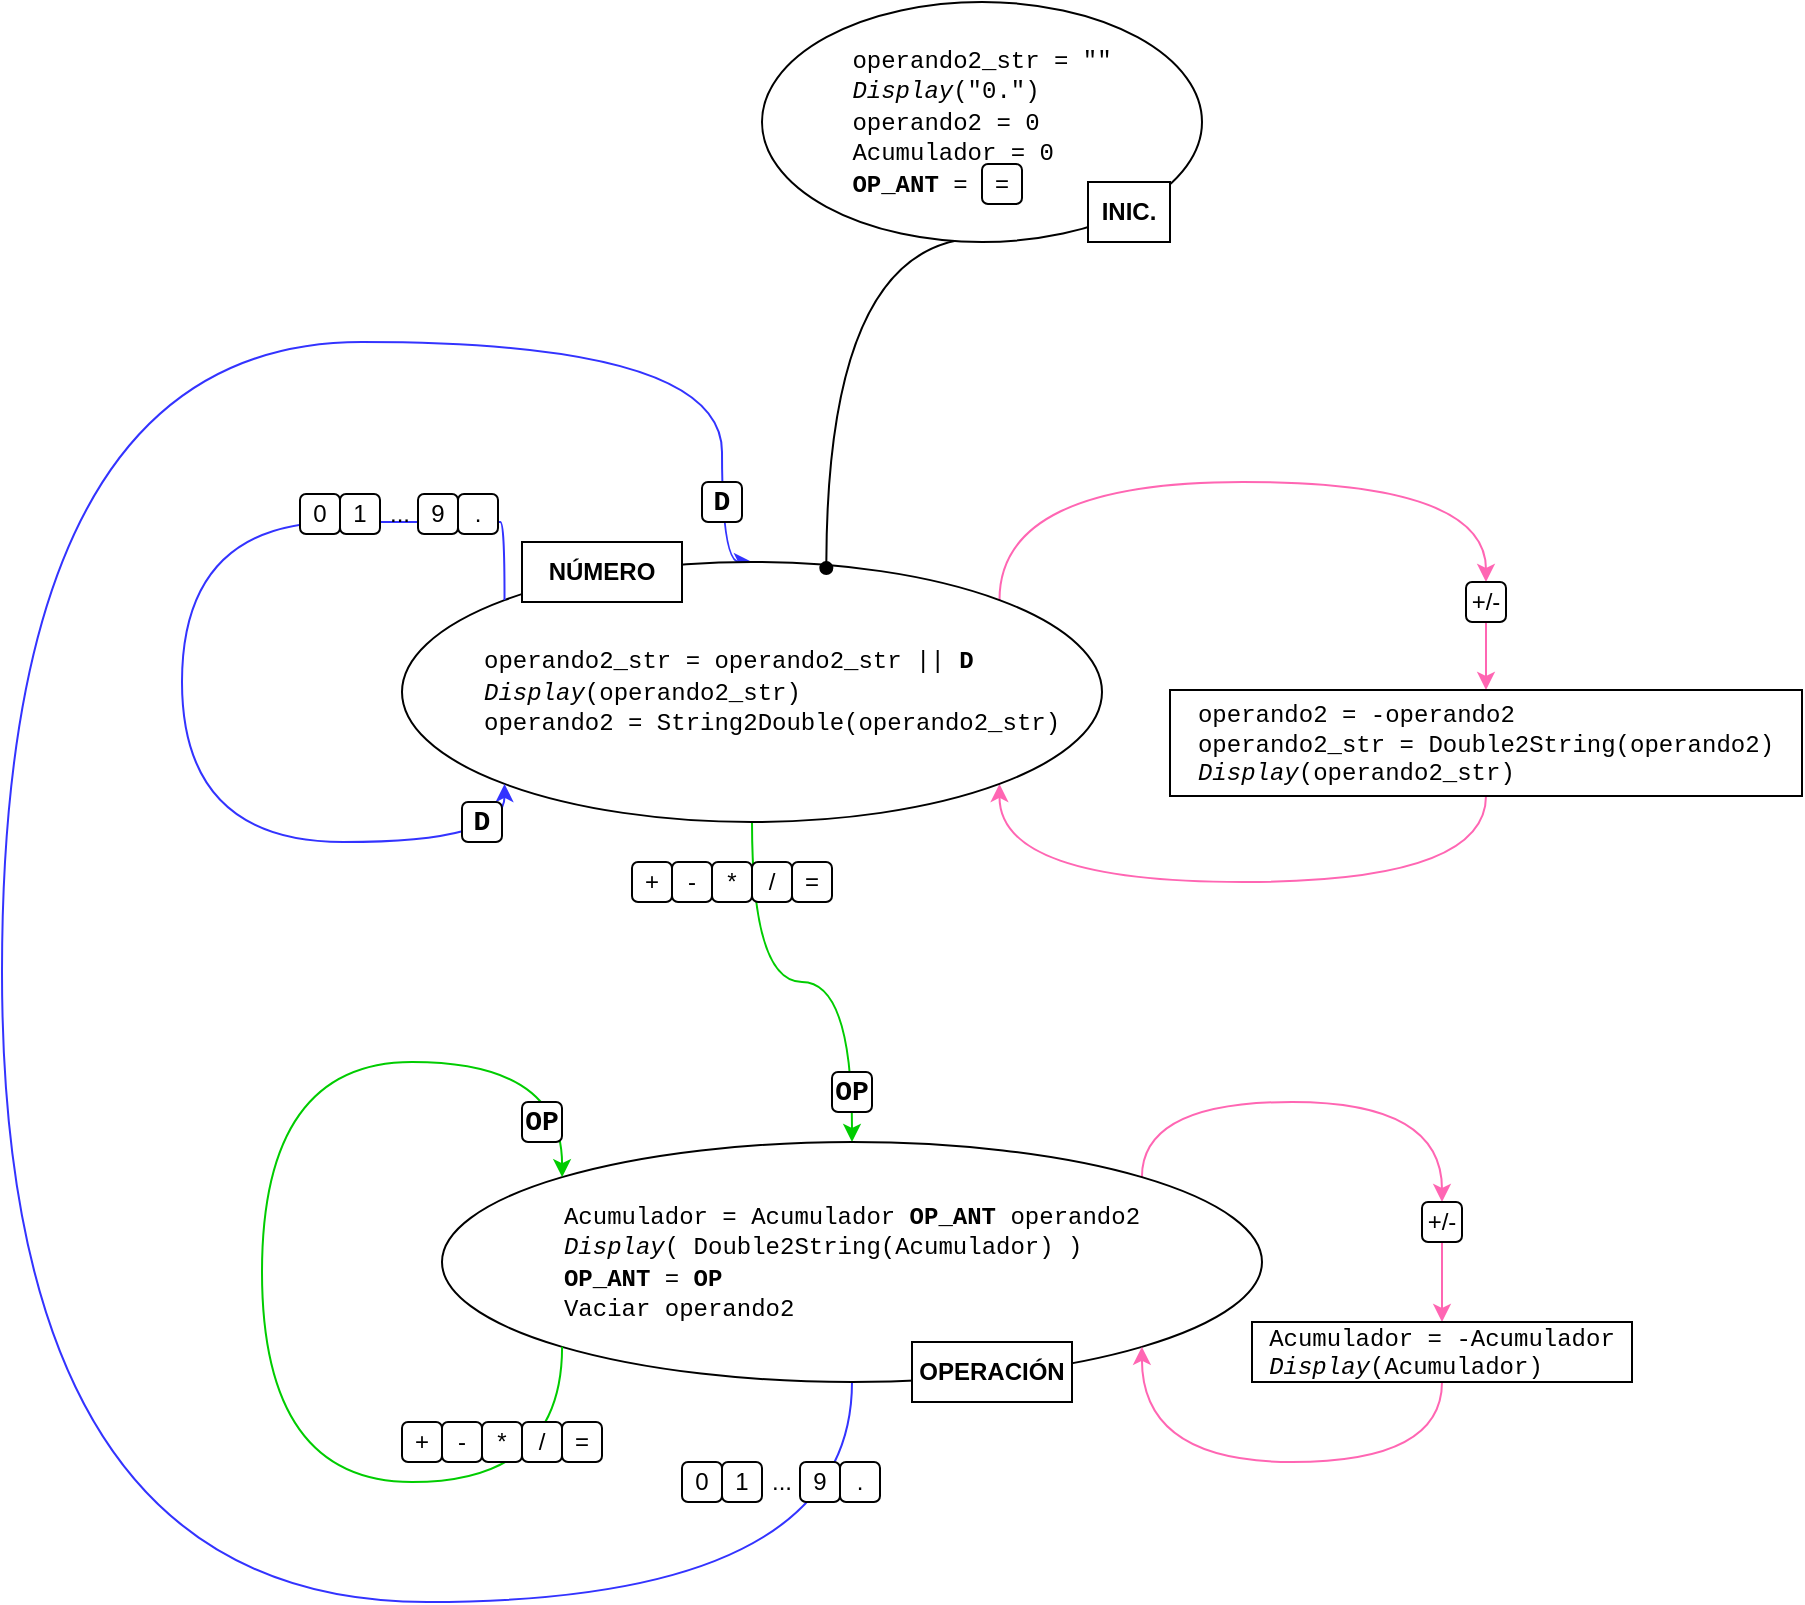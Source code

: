 <mxfile version="16.4.0" type="device"><diagram id="L8thI6CHuWxHwXE9Q-TW" name="Página-1"><mxGraphModel dx="1092" dy="886" grid="1" gridSize="10" guides="1" tooltips="1" connect="1" arrows="1" fold="1" page="1" pageScale="1" pageWidth="827" pageHeight="1169" math="0" shadow="0"><root><mxCell id="0"/><mxCell id="1" parent="0"/><mxCell id="GeroCzY6ds9SmLWUDVmK-10" style="edgeStyle=orthogonalEdgeStyle;curved=1;rounded=0;orthogonalLoop=1;jettySize=auto;html=1;exitX=0.5;exitY=1;exitDx=0;exitDy=0;strokeColor=#00CC00;" parent="1" source="GeroCzY6ds9SmLWUDVmK-24" target="GeroCzY6ds9SmLWUDVmK-9" edge="1"><mxGeometry relative="1" as="geometry"><mxPoint x="540" y="450" as="sourcePoint"/></mxGeometry></mxCell><mxCell id="GeroCzY6ds9SmLWUDVmK-45" style="edgeStyle=orthogonalEdgeStyle;curved=1;rounded=0;orthogonalLoop=1;jettySize=auto;html=1;exitX=0.5;exitY=1;exitDx=0;exitDy=0;entryX=0.5;entryY=0;entryDx=0;entryDy=0;startArrow=none;startFill=0;endArrow=classic;endFill=1;strokeColor=#3333FF;" parent="1" source="GeroCzY6ds9SmLWUDVmK-9" target="GeroCzY6ds9SmLWUDVmK-24" edge="1"><mxGeometry relative="1" as="geometry"><Array as="points"><mxPoint x="545" y="830"/><mxPoint x="120" y="830"/><mxPoint x="120" y="200"/><mxPoint x="480" y="200"/></Array></mxGeometry></mxCell><mxCell id="GeroCzY6ds9SmLWUDVmK-60" style="edgeStyle=orthogonalEdgeStyle;curved=1;rounded=0;orthogonalLoop=1;jettySize=auto;html=1;exitX=1;exitY=0;exitDx=0;exitDy=0;entryX=0.5;entryY=0;entryDx=0;entryDy=0;startArrow=none;startFill=0;endArrow=classic;endFill=1;strokeColor=#FF66B3;" parent="1" source="GeroCzY6ds9SmLWUDVmK-9" target="GeroCzY6ds9SmLWUDVmK-36" edge="1"><mxGeometry relative="1" as="geometry"><Array as="points"><mxPoint x="690" y="580"/><mxPoint x="840" y="580"/></Array></mxGeometry></mxCell><mxCell id="GeroCzY6ds9SmLWUDVmK-9" value="&lt;div style=&quot;text-align: left&quot;&gt;&lt;font face=&quot;Courier New&quot;&gt;Acumulador = Acumulador&amp;nbsp;&lt;b&gt;OP_ANT&lt;/b&gt; operando2&lt;/font&gt;&lt;/div&gt;&lt;div style=&quot;text-align: left&quot;&gt;&lt;font face=&quot;Courier New&quot;&gt;&lt;i&gt;Display&lt;/i&gt;( Double2String(Acumulador) )&lt;/font&gt;&lt;/div&gt;&lt;div style=&quot;text-align: left&quot;&gt;&lt;font face=&quot;Courier New&quot;&gt;&lt;b&gt;OP_ANT &lt;/b&gt;= &lt;b&gt;OP&lt;/b&gt;&lt;/font&gt;&lt;/div&gt;&lt;div style=&quot;text-align: left&quot;&gt;&lt;span&gt;&lt;font face=&quot;Courier New&quot;&gt;Vaciar operando2&lt;/font&gt;&lt;/span&gt;&lt;/div&gt;" style="ellipse;whiteSpace=wrap;html=1;" parent="1" vertex="1"><mxGeometry x="340" y="600" width="410" height="120" as="geometry"/></mxCell><mxCell id="GeroCzY6ds9SmLWUDVmK-16" value="+" style="rounded=1;whiteSpace=wrap;html=1;" parent="1" vertex="1"><mxGeometry x="435" y="460" width="20" height="20" as="geometry"/></mxCell><mxCell id="GeroCzY6ds9SmLWUDVmK-17" value="-" style="rounded=1;whiteSpace=wrap;html=1;" parent="1" vertex="1"><mxGeometry x="455" y="460" width="20" height="20" as="geometry"/></mxCell><mxCell id="GeroCzY6ds9SmLWUDVmK-18" value="*" style="rounded=1;whiteSpace=wrap;html=1;" parent="1" vertex="1"><mxGeometry x="475" y="460" width="20" height="20" as="geometry"/></mxCell><mxCell id="GeroCzY6ds9SmLWUDVmK-19" value="/" style="rounded=1;whiteSpace=wrap;html=1;" parent="1" vertex="1"><mxGeometry x="495" y="460" width="20" height="20" as="geometry"/></mxCell><mxCell id="GeroCzY6ds9SmLWUDVmK-20" value="=" style="rounded=1;whiteSpace=wrap;html=1;" parent="1" vertex="1"><mxGeometry x="515" y="460" width="20" height="20" as="geometry"/></mxCell><mxCell id="GeroCzY6ds9SmLWUDVmK-30" style="edgeStyle=orthogonalEdgeStyle;curved=1;rounded=0;orthogonalLoop=1;jettySize=auto;html=1;exitX=1;exitY=0;exitDx=0;exitDy=0;entryX=0.5;entryY=0;entryDx=0;entryDy=0;strokeColor=#FF66B3;" parent="1" source="GeroCzY6ds9SmLWUDVmK-24" target="GeroCzY6ds9SmLWUDVmK-27" edge="1"><mxGeometry relative="1" as="geometry"><Array as="points"><mxPoint x="619" y="270"/><mxPoint x="862" y="270"/></Array></mxGeometry></mxCell><mxCell id="GeroCzY6ds9SmLWUDVmK-34" style="edgeStyle=orthogonalEdgeStyle;curved=1;rounded=0;orthogonalLoop=1;jettySize=auto;html=1;exitX=1;exitY=1;exitDx=0;exitDy=0;entryX=0.5;entryY=1;entryDx=0;entryDy=0;startArrow=classic;startFill=1;endArrow=none;endFill=0;strokeColor=#FF66B3;" parent="1" source="GeroCzY6ds9SmLWUDVmK-24" target="GeroCzY6ds9SmLWUDVmK-31" edge="1"><mxGeometry relative="1" as="geometry"><Array as="points"><mxPoint x="619" y="470"/><mxPoint x="862" y="470"/></Array></mxGeometry></mxCell><mxCell id="GeroCzY6ds9SmLWUDVmK-24" value="&lt;font face=&quot;Courier New&quot;&gt;operando2_str = operando2_str || &lt;b&gt;D&lt;/b&gt;&lt;br&gt;&lt;i&gt;Display&lt;/i&gt;(operando2_str)&lt;br&gt;operando2 = String2Double(operando2_str)&lt;br&gt;&lt;/font&gt;" style="ellipse;whiteSpace=wrap;html=1;align=left;spacingLeft=39;" parent="1" vertex="1"><mxGeometry x="320" y="310" width="350" height="130" as="geometry"/></mxCell><mxCell id="GeroCzY6ds9SmLWUDVmK-26" style="edgeStyle=orthogonalEdgeStyle;curved=1;rounded=0;orthogonalLoop=1;jettySize=auto;html=1;exitX=0;exitY=0;exitDx=0;exitDy=0;entryX=0;entryY=1;entryDx=0;entryDy=0;strokeColor=#3333FF;" parent="1" source="GeroCzY6ds9SmLWUDVmK-24" target="GeroCzY6ds9SmLWUDVmK-24" edge="1"><mxGeometry relative="1" as="geometry"><Array as="points"><mxPoint x="367" y="290"/><mxPoint x="210" y="290"/><mxPoint x="210" y="450"/><mxPoint x="367" y="450"/></Array></mxGeometry></mxCell><mxCell id="bzHmf94RDRPts9D1VGTv-1" style="edgeStyle=orthogonalEdgeStyle;rounded=0;orthogonalLoop=1;jettySize=auto;html=1;exitX=0.25;exitY=1;exitDx=0;exitDy=0;entryX=0.5;entryY=0;entryDx=0;entryDy=0;endArrow=classic;endFill=1;strokeColor=#FF66B3;" edge="1" parent="1" source="GeroCzY6ds9SmLWUDVmK-27" target="GeroCzY6ds9SmLWUDVmK-31"><mxGeometry relative="1" as="geometry"/></mxCell><mxCell id="GeroCzY6ds9SmLWUDVmK-27" value="+/-" style="rounded=1;whiteSpace=wrap;html=1;" parent="1" vertex="1"><mxGeometry x="852" y="320" width="20" height="20" as="geometry"/></mxCell><mxCell id="GeroCzY6ds9SmLWUDVmK-31" value="&lt;div style=&quot;text-align: left&quot;&gt;&lt;span style=&quot;font-family: &amp;#34;courier new&amp;#34;&quot;&gt;operando2 = -operando2&lt;/span&gt;&lt;/div&gt;&lt;font face=&quot;Courier New&quot;&gt;&lt;div style=&quot;text-align: left&quot;&gt;&lt;span&gt;operando2_str = Double2String(operando2)&lt;/span&gt;&lt;/div&gt;&lt;div style=&quot;text-align: left&quot;&gt;&lt;i&gt;Display&lt;/i&gt;(operando2_str)&lt;/div&gt;&lt;/font&gt;" style="rounded=0;whiteSpace=wrap;html=1;" parent="1" vertex="1"><mxGeometry x="704" y="374" width="316" height="53" as="geometry"/></mxCell><mxCell id="GeroCzY6ds9SmLWUDVmK-35" style="edgeStyle=orthogonalEdgeStyle;curved=1;rounded=0;orthogonalLoop=1;jettySize=auto;html=1;exitX=0.5;exitY=1;exitDx=0;exitDy=0;entryX=0.5;entryY=0;entryDx=0;entryDy=0;strokeColor=#FF66B3;" parent="1" source="GeroCzY6ds9SmLWUDVmK-36" target="GeroCzY6ds9SmLWUDVmK-37" edge="1"><mxGeometry relative="1" as="geometry"/></mxCell><mxCell id="GeroCzY6ds9SmLWUDVmK-36" value="+/-" style="rounded=1;whiteSpace=wrap;html=1;" parent="1" vertex="1"><mxGeometry x="830" y="630" width="20" height="20" as="geometry"/></mxCell><mxCell id="GeroCzY6ds9SmLWUDVmK-59" style="edgeStyle=orthogonalEdgeStyle;curved=1;rounded=0;orthogonalLoop=1;jettySize=auto;html=1;exitX=0.5;exitY=1;exitDx=0;exitDy=0;entryX=1;entryY=1;entryDx=0;entryDy=0;startArrow=none;startFill=0;endArrow=classic;endFill=1;strokeColor=#FF66B3;" parent="1" source="GeroCzY6ds9SmLWUDVmK-37" target="GeroCzY6ds9SmLWUDVmK-9" edge="1"><mxGeometry relative="1" as="geometry"><Array as="points"><mxPoint x="840" y="760"/><mxPoint x="690" y="760"/></Array></mxGeometry></mxCell><mxCell id="GeroCzY6ds9SmLWUDVmK-37" value="&lt;div style=&quot;text-align: left&quot;&gt;&lt;span style=&quot;font-family: &amp;#34;courier new&amp;#34;&quot;&gt;Acumulador = -Acumulador&lt;/span&gt;&lt;/div&gt;&lt;font face=&quot;Courier New&quot;&gt;&lt;div style=&quot;text-align: left&quot;&gt;&lt;i&gt;Display&lt;/i&gt;&lt;span&gt;(Acumulador)&lt;/span&gt;&lt;/div&gt;&lt;/font&gt;" style="rounded=0;whiteSpace=wrap;html=1;" parent="1" vertex="1"><mxGeometry x="745" y="690" width="190" height="30" as="geometry"/></mxCell><mxCell id="GeroCzY6ds9SmLWUDVmK-51" style="edgeStyle=orthogonalEdgeStyle;curved=1;rounded=0;orthogonalLoop=1;jettySize=auto;html=1;exitX=0;exitY=1;exitDx=0;exitDy=0;entryX=0;entryY=0;entryDx=0;entryDy=0;startArrow=none;startFill=0;endArrow=classic;endFill=1;strokeColor=#00CC00;" parent="1" source="GeroCzY6ds9SmLWUDVmK-9" target="GeroCzY6ds9SmLWUDVmK-9" edge="1"><mxGeometry relative="1" as="geometry"><Array as="points"><mxPoint x="400" y="770"/><mxPoint x="250" y="770"/><mxPoint x="250" y="560"/><mxPoint x="400" y="560"/></Array></mxGeometry></mxCell><mxCell id="GeroCzY6ds9SmLWUDVmK-67" value="&lt;b&gt;NÚMERO&lt;/b&gt;" style="rounded=0;whiteSpace=wrap;html=1;" parent="1" vertex="1"><mxGeometry x="380" y="300" width="80" height="30" as="geometry"/></mxCell><mxCell id="GeroCzY6ds9SmLWUDVmK-68" value="&lt;b&gt;OPERACIÓN&lt;/b&gt;" style="rounded=0;whiteSpace=wrap;html=1;" parent="1" vertex="1"><mxGeometry x="575" y="700" width="80" height="30" as="geometry"/></mxCell><mxCell id="GeroCzY6ds9SmLWUDVmK-70" value="&lt;font face=&quot;Courier New&quot; size=&quot;1&quot;&gt;&lt;b style=&quot;font-size: 14px&quot;&gt;D&lt;/b&gt;&lt;/font&gt;" style="rounded=1;whiteSpace=wrap;html=1;" parent="1" vertex="1"><mxGeometry x="350" y="430" width="20" height="20" as="geometry"/></mxCell><mxCell id="GeroCzY6ds9SmLWUDVmK-75" value="&lt;font face=&quot;Courier New&quot; size=&quot;1&quot;&gt;&lt;b style=&quot;font-size: 14px&quot;&gt;D&lt;/b&gt;&lt;/font&gt;" style="rounded=1;whiteSpace=wrap;html=1;" parent="1" vertex="1"><mxGeometry x="470" y="270" width="20" height="20" as="geometry"/></mxCell><mxCell id="GeroCzY6ds9SmLWUDVmK-76" value="&lt;font face=&quot;Courier New&quot; size=&quot;1&quot;&gt;&lt;b style=&quot;font-size: 14px&quot;&gt;OP&lt;/b&gt;&lt;/font&gt;" style="rounded=1;whiteSpace=wrap;html=1;" parent="1" vertex="1"><mxGeometry x="535" y="565" width="20" height="20" as="geometry"/></mxCell><mxCell id="GeroCzY6ds9SmLWUDVmK-77" value="&lt;font face=&quot;Courier New&quot; size=&quot;1&quot;&gt;&lt;b style=&quot;font-size: 14px&quot;&gt;OP&lt;/b&gt;&lt;/font&gt;" style="rounded=1;whiteSpace=wrap;html=1;" parent="1" vertex="1"><mxGeometry x="380" y="580" width="20" height="20" as="geometry"/></mxCell><mxCell id="GeroCzY6ds9SmLWUDVmK-79" value="+" style="rounded=1;whiteSpace=wrap;html=1;" parent="1" vertex="1"><mxGeometry x="320" y="740" width="20" height="20" as="geometry"/></mxCell><mxCell id="GeroCzY6ds9SmLWUDVmK-80" value="-" style="rounded=1;whiteSpace=wrap;html=1;" parent="1" vertex="1"><mxGeometry x="340" y="740" width="20" height="20" as="geometry"/></mxCell><mxCell id="GeroCzY6ds9SmLWUDVmK-81" value="*" style="rounded=1;whiteSpace=wrap;html=1;" parent="1" vertex="1"><mxGeometry x="360" y="740" width="20" height="20" as="geometry"/></mxCell><mxCell id="GeroCzY6ds9SmLWUDVmK-82" value="/" style="rounded=1;whiteSpace=wrap;html=1;" parent="1" vertex="1"><mxGeometry x="380" y="740" width="20" height="20" as="geometry"/></mxCell><mxCell id="GeroCzY6ds9SmLWUDVmK-83" value="=" style="rounded=1;whiteSpace=wrap;html=1;" parent="1" vertex="1"><mxGeometry x="400" y="740" width="20" height="20" as="geometry"/></mxCell><mxCell id="GeroCzY6ds9SmLWUDVmK-11" value="0" style="rounded=1;whiteSpace=wrap;html=1;" parent="1" vertex="1"><mxGeometry x="269" y="276" width="20" height="20" as="geometry"/></mxCell><mxCell id="GeroCzY6ds9SmLWUDVmK-12" value="1" style="rounded=1;whiteSpace=wrap;html=1;" parent="1" vertex="1"><mxGeometry x="289" y="276" width="20" height="20" as="geometry"/></mxCell><mxCell id="GeroCzY6ds9SmLWUDVmK-13" value="9" style="rounded=1;whiteSpace=wrap;html=1;" parent="1" vertex="1"><mxGeometry x="328" y="276" width="20" height="20" as="geometry"/></mxCell><mxCell id="GeroCzY6ds9SmLWUDVmK-14" value="." style="rounded=1;whiteSpace=wrap;html=1;" parent="1" vertex="1"><mxGeometry x="348" y="276" width="20" height="20" as="geometry"/></mxCell><mxCell id="GeroCzY6ds9SmLWUDVmK-15" value="..." style="text;html=1;strokeColor=none;fillColor=none;align=center;verticalAlign=middle;whiteSpace=wrap;rounded=0;" parent="1" vertex="1"><mxGeometry x="299" y="276" width="40" height="20" as="geometry"/></mxCell><mxCell id="GeroCzY6ds9SmLWUDVmK-84" value="0" style="rounded=1;whiteSpace=wrap;html=1;" parent="1" vertex="1"><mxGeometry x="460" y="760" width="20" height="20" as="geometry"/></mxCell><mxCell id="GeroCzY6ds9SmLWUDVmK-85" value="1" style="rounded=1;whiteSpace=wrap;html=1;" parent="1" vertex="1"><mxGeometry x="480" y="760" width="20" height="20" as="geometry"/></mxCell><mxCell id="GeroCzY6ds9SmLWUDVmK-86" value="9" style="rounded=1;whiteSpace=wrap;html=1;" parent="1" vertex="1"><mxGeometry x="519" y="760" width="20" height="20" as="geometry"/></mxCell><mxCell id="GeroCzY6ds9SmLWUDVmK-87" value="." style="rounded=1;whiteSpace=wrap;html=1;" parent="1" vertex="1"><mxGeometry x="539" y="760" width="20" height="20" as="geometry"/></mxCell><mxCell id="GeroCzY6ds9SmLWUDVmK-88" value="..." style="text;html=1;strokeColor=none;fillColor=none;align=center;verticalAlign=middle;whiteSpace=wrap;rounded=0;" parent="1" vertex="1"><mxGeometry x="490" y="760" width="40" height="20" as="geometry"/></mxCell><mxCell id="GeroCzY6ds9SmLWUDVmK-90" style="edgeStyle=orthogonalEdgeStyle;curved=1;rounded=0;orthogonalLoop=1;jettySize=auto;html=1;exitX=0.5;exitY=1;exitDx=0;exitDy=0;entryX=0.663;entryY=0.042;entryDx=0;entryDy=0;entryPerimeter=0;startArrow=none;startFill=0;endArrow=oval;endFill=1;" parent="1" edge="1"><mxGeometry relative="1" as="geometry"><mxPoint x="610" y="148" as="sourcePoint"/><mxPoint x="532.16" y="313.04" as="targetPoint"/></mxGeometry></mxCell><mxCell id="GeroCzY6ds9SmLWUDVmK-91" value="&lt;div style=&quot;text-align: left&quot;&gt;&lt;font face=&quot;Courier New&quot;&gt;operando2_str = &quot;&lt;/font&gt;&lt;span style=&quot;font-family: &amp;#34;courier new&amp;#34;&quot;&gt;&quot;&lt;/span&gt;&lt;/div&gt;&lt;div style=&quot;text-align: left&quot;&gt;&lt;font face=&quot;Courier New&quot;&gt;&lt;i&gt;Display&lt;/i&gt;(&quot;0.&quot;)&lt;/font&gt;&lt;/div&gt;&lt;div style=&quot;text-align: left&quot;&gt;&lt;font face=&quot;Courier New&quot;&gt;operando2 = 0&lt;/font&gt;&lt;/div&gt;&lt;div style=&quot;text-align: left&quot;&gt;&lt;font face=&quot;Courier New&quot;&gt;Acumulador = 0&lt;/font&gt;&lt;/div&gt;&lt;div style=&quot;text-align: left&quot;&gt;&lt;font face=&quot;Courier New&quot;&gt;&lt;b&gt;OP_ANT&lt;/b&gt; =&amp;nbsp;&lt;/font&gt;&lt;/div&gt;" style="ellipse;whiteSpace=wrap;html=1;" parent="1" vertex="1"><mxGeometry x="500" y="30" width="220" height="120" as="geometry"/></mxCell><mxCell id="GeroCzY6ds9SmLWUDVmK-92" value="&lt;b&gt;INIC.&lt;/b&gt;" style="rounded=0;whiteSpace=wrap;html=1;" parent="1" vertex="1"><mxGeometry x="663" y="120" width="41" height="30" as="geometry"/></mxCell><mxCell id="GeroCzY6ds9SmLWUDVmK-93" value="=" style="rounded=1;whiteSpace=wrap;html=1;" parent="1" vertex="1"><mxGeometry x="610" y="111" width="20" height="20" as="geometry"/></mxCell></root></mxGraphModel></diagram></mxfile>